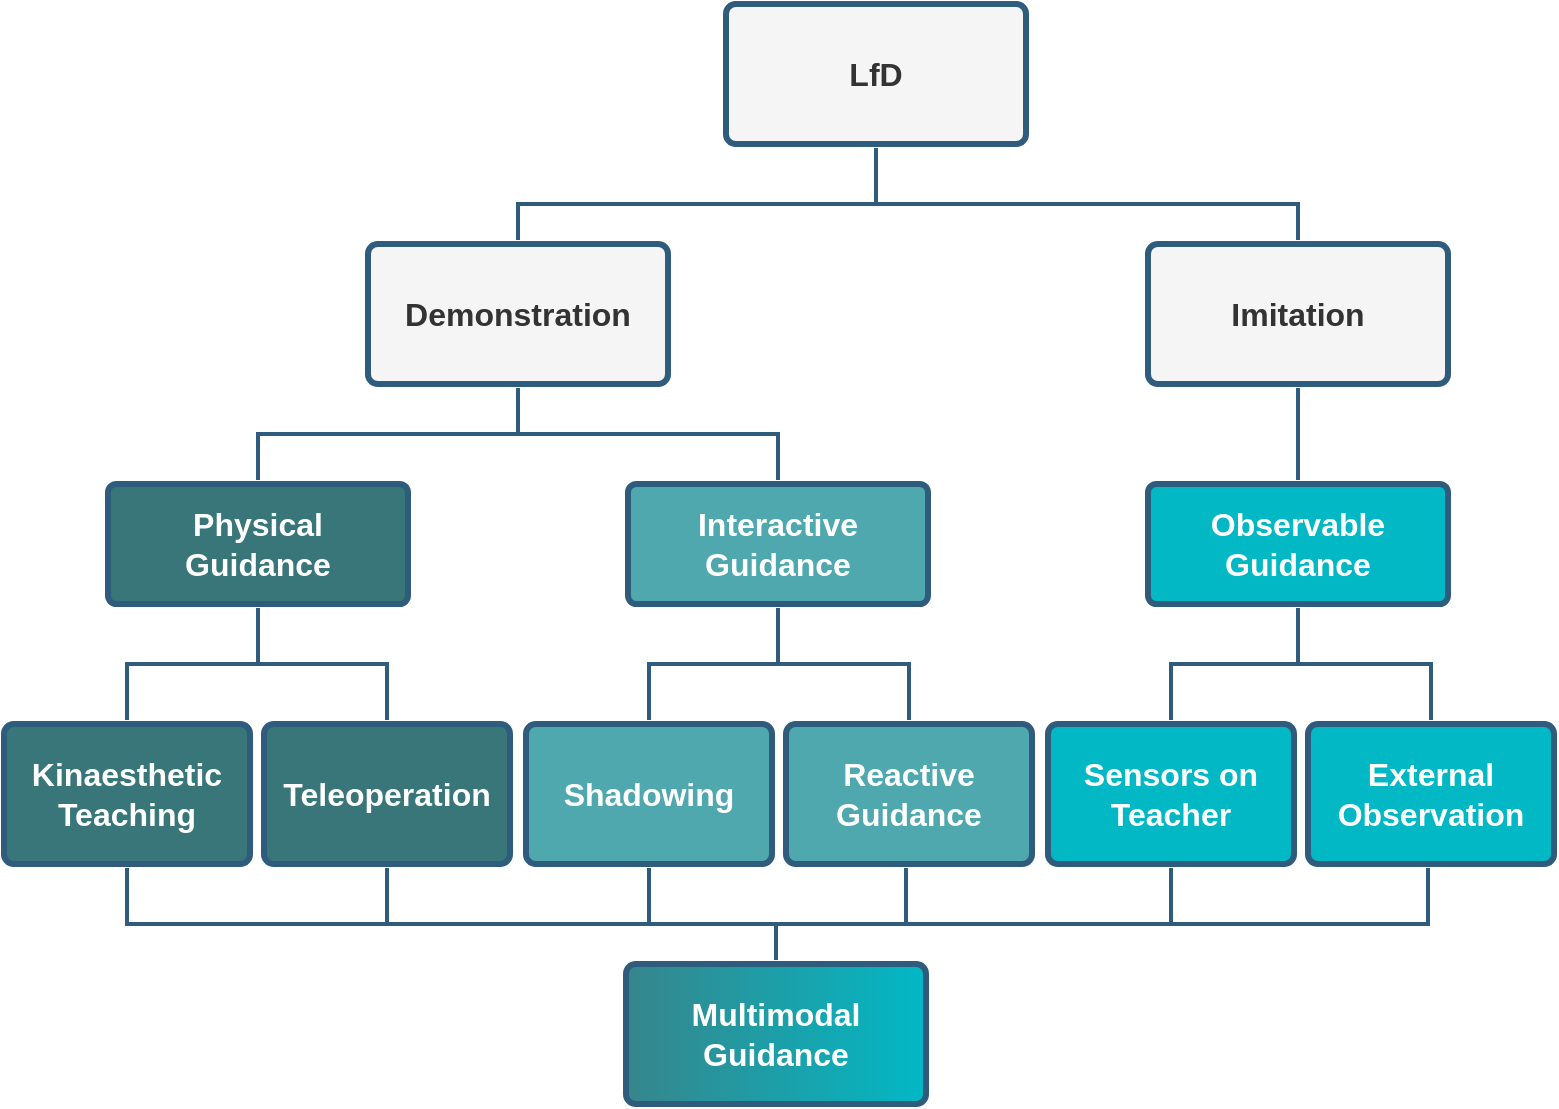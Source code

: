 <mxfile version="24.7.8">
  <diagram name="Page-1" id="BpwvvXQn9gHgeRk81jeg">
    <mxGraphModel dx="1396" dy="837" grid="1" gridSize="10" guides="1" tooltips="1" connect="1" arrows="1" fold="1" page="1" pageScale="1" pageWidth="850" pageHeight="1100" math="0" shadow="0">
      <root>
        <mxCell id="0" />
        <mxCell id="1" parent="0" />
        <mxCell id="XUuNLRijIzth6bQkqSbm-8" style="edgeStyle=orthogonalEdgeStyle;rounded=0;orthogonalLoop=1;jettySize=auto;html=1;strokeWidth=2;endArrow=none;endFill=0;strokeColor=#2F5B7C;" edge="1" parent="1" source="VqTr5f3A0QkeIwNUtBcn-17" target="VqTr5f3A0QkeIwNUtBcn-21">
          <mxGeometry relative="1" as="geometry" />
        </mxCell>
        <mxCell id="XUuNLRijIzth6bQkqSbm-9" style="edgeStyle=orthogonalEdgeStyle;rounded=0;orthogonalLoop=1;jettySize=auto;html=1;strokeWidth=2;endArrow=none;endFill=0;strokeColor=#2F5B7C;" edge="1" parent="1" source="VqTr5f3A0QkeIwNUtBcn-17" target="VqTr5f3A0QkeIwNUtBcn-28">
          <mxGeometry relative="1" as="geometry" />
        </mxCell>
        <mxCell id="VqTr5f3A0QkeIwNUtBcn-17" value="Demonstration" style="rounded=1;whiteSpace=wrap;html=1;shadow=0;labelBackgroundColor=none;strokeColor=#2f5b7c;strokeWidth=3;fillColor=#f5f5f5;fontFamily=Helvetica;fontSize=16;fontColor=#333333;align=center;fontStyle=1;spacing=5;arcSize=7;perimeterSpacing=2;" parent="1" vertex="1">
          <mxGeometry x="750" y="690" width="150" height="70" as="geometry" />
        </mxCell>
        <mxCell id="XUuNLRijIzth6bQkqSbm-2" style="edgeStyle=orthogonalEdgeStyle;rounded=0;orthogonalLoop=1;jettySize=auto;html=1;strokeWidth=2;endArrow=none;endFill=0;strokeColor=#2F5B7C;" edge="1" parent="1" source="VqTr5f3A0QkeIwNUtBcn-21" target="VqTr5f3A0QkeIwNUtBcn-30">
          <mxGeometry relative="1" as="geometry" />
        </mxCell>
        <mxCell id="XUuNLRijIzth6bQkqSbm-3" style="edgeStyle=orthogonalEdgeStyle;rounded=0;orthogonalLoop=1;jettySize=auto;html=1;strokeWidth=2;endArrow=none;endFill=0;strokeColor=#2F5B7C;" edge="1" parent="1" source="VqTr5f3A0QkeIwNUtBcn-21" target="VqTr5f3A0QkeIwNUtBcn-32">
          <mxGeometry relative="1" as="geometry" />
        </mxCell>
        <mxCell id="VqTr5f3A0QkeIwNUtBcn-21" value="Physical&lt;div&gt;Guidance&lt;/div&gt;" style="rounded=1;html=1;shadow=0;labelBackgroundColor=none;strokeColor=#2F5B7C;strokeWidth=3;fillColor=#38767a;fontFamily=Helvetica;fontSize=16;fontColor=#FFFFFF;align=center;spacing=5;fontStyle=1;arcSize=7;perimeterSpacing=2;labelBorderColor=none;textShadow=0;whiteSpace=wrap;horizontal=1;" parent="1" vertex="1">
          <mxGeometry x="620" y="810" width="150" height="60" as="geometry" />
        </mxCell>
        <mxCell id="VqTr5f3A0QkeIwNUtBcn-26" style="edgeStyle=orthogonalEdgeStyle;rounded=0;orthogonalLoop=1;jettySize=auto;html=1;endArrow=none;endFill=0;strokeWidth=2;strokeColor=#2F5B7C;" parent="1" source="VqTr5f3A0QkeIwNUtBcn-28" target="VqTr5f3A0QkeIwNUtBcn-42" edge="1">
          <mxGeometry relative="1" as="geometry" />
        </mxCell>
        <mxCell id="VqTr5f3A0QkeIwNUtBcn-27" style="edgeStyle=orthogonalEdgeStyle;rounded=0;orthogonalLoop=1;jettySize=auto;html=1;endArrow=none;endFill=0;strokeWidth=2;strokeColor=#2F5B7C;" parent="1" source="VqTr5f3A0QkeIwNUtBcn-28" target="VqTr5f3A0QkeIwNUtBcn-44" edge="1">
          <mxGeometry relative="1" as="geometry" />
        </mxCell>
        <mxCell id="VqTr5f3A0QkeIwNUtBcn-28" value="Interactive&lt;br&gt;Guidance" style="rounded=1;whiteSpace=wrap;html=1;shadow=0;labelBackgroundColor=none;strokeColor=#2f5b7c;strokeWidth=3;fillColor=#50a8af;fontFamily=Helvetica;fontSize=16;fontColor=#FFFFFF;align=center;spacing=5;fontStyle=1;arcSize=7;perimeterSpacing=2;" parent="1" vertex="1">
          <mxGeometry x="880" y="810" width="150" height="60" as="geometry" />
        </mxCell>
        <mxCell id="XUuNLRijIzth6bQkqSbm-11" style="edgeStyle=orthogonalEdgeStyle;rounded=0;orthogonalLoop=1;jettySize=auto;html=1;strokeWidth=2;endArrow=none;endFill=0;strokeColor=#2F5B7C;" edge="1" parent="1" source="VqTr5f3A0QkeIwNUtBcn-30" target="VqTr5f3A0QkeIwNUtBcn-45">
          <mxGeometry relative="1" as="geometry">
            <Array as="points">
              <mxPoint x="630" y="1030" />
              <mxPoint x="954" y="1030" />
            </Array>
          </mxGeometry>
        </mxCell>
        <mxCell id="VqTr5f3A0QkeIwNUtBcn-30" value="Kinaesthetic&lt;div&gt;Teaching&lt;/div&gt;" style="rounded=1;whiteSpace=wrap;html=1;shadow=0;labelBackgroundColor=none;strokeColor=#2f5b7c;strokeWidth=3;fillColor=#38767a;fontFamily=Helvetica;fontSize=16;fontColor=#FFFFFF;align=center;spacing=5;fontStyle=1;arcSize=7;perimeterSpacing=2;" parent="1" vertex="1">
          <mxGeometry x="568" y="930" width="123" height="70" as="geometry" />
        </mxCell>
        <mxCell id="XUuNLRijIzth6bQkqSbm-10" style="edgeStyle=orthogonalEdgeStyle;rounded=0;orthogonalLoop=1;jettySize=auto;html=1;strokeWidth=2;endArrow=none;endFill=0;strokeColor=#2F5B7C;" edge="1" parent="1" source="VqTr5f3A0QkeIwNUtBcn-32" target="VqTr5f3A0QkeIwNUtBcn-45">
          <mxGeometry relative="1" as="geometry">
            <Array as="points">
              <mxPoint x="760" y="1030" />
              <mxPoint x="954" y="1030" />
            </Array>
          </mxGeometry>
        </mxCell>
        <mxCell id="VqTr5f3A0QkeIwNUtBcn-32" value="Teleoperation" style="rounded=1;whiteSpace=wrap;html=1;shadow=0;labelBackgroundColor=none;strokeColor=#2f5b7c;strokeWidth=3;fillColor=#38767a;fontFamily=Helvetica;fontSize=16;fontColor=#FFFFFF;align=center;spacing=5;fontStyle=1;arcSize=7;perimeterSpacing=2;" parent="1" vertex="1">
          <mxGeometry x="698" y="930" width="123" height="70" as="geometry" />
        </mxCell>
        <mxCell id="VqTr5f3A0QkeIwNUtBcn-87" style="edgeStyle=orthogonalEdgeStyle;rounded=0;orthogonalLoop=1;jettySize=auto;html=1;entryX=0.5;entryY=0;entryDx=0;entryDy=0;strokeWidth=2;endArrow=none;endFill=0;strokeColor=#2F5B7C;" parent="1" source="VqTr5f3A0QkeIwNUtBcn-42" target="VqTr5f3A0QkeIwNUtBcn-45" edge="1">
          <mxGeometry relative="1" as="geometry">
            <Array as="points">
              <mxPoint x="891" y="1030" />
              <mxPoint x="954" y="1030" />
            </Array>
          </mxGeometry>
        </mxCell>
        <mxCell id="VqTr5f3A0QkeIwNUtBcn-42" value="Shadowing" style="rounded=1;whiteSpace=wrap;html=1;shadow=0;labelBackgroundColor=none;strokeColor=#2f5b7c;strokeWidth=3;fillColor=#50a8af;fontFamily=Helvetica;fontSize=16;fontColor=#FFFFFF;align=center;spacing=5;fontStyle=1;arcSize=7;perimeterSpacing=2;" parent="1" vertex="1">
          <mxGeometry x="829" y="930" width="123" height="70" as="geometry" />
        </mxCell>
        <mxCell id="VqTr5f3A0QkeIwNUtBcn-88" style="edgeStyle=orthogonalEdgeStyle;rounded=0;orthogonalLoop=1;jettySize=auto;html=1;entryX=0.5;entryY=0;entryDx=0;entryDy=0;strokeWidth=2;endArrow=none;endFill=0;strokeColor=#2F5B7C;" parent="1" source="VqTr5f3A0QkeIwNUtBcn-44" target="VqTr5f3A0QkeIwNUtBcn-45" edge="1">
          <mxGeometry relative="1" as="geometry">
            <Array as="points">
              <mxPoint x="1019" y="1030" />
              <mxPoint x="954" y="1030" />
            </Array>
          </mxGeometry>
        </mxCell>
        <mxCell id="VqTr5f3A0QkeIwNUtBcn-44" value="Reactive&lt;div&gt;Guidance&lt;/div&gt;" style="rounded=1;whiteSpace=wrap;html=1;shadow=0;labelBackgroundColor=none;strokeColor=#2f5b7c;strokeWidth=3;fillColor=#50a8af;fontFamily=Helvetica;fontSize=16;fontColor=#FFFFFF;align=center;spacing=5;fontStyle=1;arcSize=7;perimeterSpacing=2;" parent="1" vertex="1">
          <mxGeometry x="959" y="930" width="123" height="70" as="geometry" />
        </mxCell>
        <mxCell id="VqTr5f3A0QkeIwNUtBcn-45" value="Multimodal Guidance" style="rounded=1;whiteSpace=wrap;html=1;shadow=0;labelBackgroundColor=none;strokeColor=#2f5b7c;strokeWidth=3;fillColor=#02B8C5;fontFamily=Helvetica;fontSize=16;fontColor=#FFFFFF;align=center;fontStyle=1;spacing=5;arcSize=7;perimeterSpacing=2;gradientColor=#37858B;gradientDirection=west;" parent="1" vertex="1">
          <mxGeometry x="879" y="1050" width="150" height="70" as="geometry" />
        </mxCell>
        <mxCell id="VqTr5f3A0QkeIwNUtBcn-86" style="edgeStyle=orthogonalEdgeStyle;rounded=0;orthogonalLoop=1;jettySize=auto;html=1;strokeColor=#2F5B7C;endArrow=none;endFill=0;strokeWidth=2;" parent="1" source="VqTr5f3A0QkeIwNUtBcn-46" target="VqTr5f3A0QkeIwNUtBcn-57" edge="1">
          <mxGeometry relative="1" as="geometry">
            <Array as="points">
              <mxPoint x="1004" y="670" />
              <mxPoint x="1215" y="670" />
            </Array>
          </mxGeometry>
        </mxCell>
        <mxCell id="XUuNLRijIzth6bQkqSbm-7" style="edgeStyle=orthogonalEdgeStyle;rounded=0;orthogonalLoop=1;jettySize=auto;html=1;strokeWidth=2;endArrow=none;endFill=0;strokeColor=#2F5B7C;" edge="1" parent="1" source="VqTr5f3A0QkeIwNUtBcn-46" target="VqTr5f3A0QkeIwNUtBcn-17">
          <mxGeometry relative="1" as="geometry">
            <Array as="points">
              <mxPoint x="1004" y="670" />
              <mxPoint x="825" y="670" />
            </Array>
          </mxGeometry>
        </mxCell>
        <mxCell id="VqTr5f3A0QkeIwNUtBcn-46" value="LfD" style="rounded=1;whiteSpace=wrap;html=1;shadow=0;labelBackgroundColor=none;strokeColor=#2f5b7c;strokeWidth=3;fillColor=#f5f5f5;fontFamily=Helvetica;fontSize=16;fontColor=#333333;align=center;fontStyle=1;spacing=5;arcSize=7;perimeterSpacing=2;" parent="1" vertex="1">
          <mxGeometry x="929" y="570" width="150" height="70" as="geometry" />
        </mxCell>
        <mxCell id="VqTr5f3A0QkeIwNUtBcn-52" style="edgeStyle=orthogonalEdgeStyle;rounded=0;orthogonalLoop=1;jettySize=auto;html=1;endArrow=none;endFill=0;strokeWidth=2;strokeColor=#2F5B7C;" parent="1" source="VqTr5f3A0QkeIwNUtBcn-54" target="VqTr5f3A0QkeIwNUtBcn-55" edge="1">
          <mxGeometry relative="1" as="geometry" />
        </mxCell>
        <mxCell id="VqTr5f3A0QkeIwNUtBcn-53" style="edgeStyle=orthogonalEdgeStyle;rounded=0;orthogonalLoop=1;jettySize=auto;html=1;endArrow=none;endFill=0;strokeWidth=2;strokeColor=#2F5B7C;" parent="1" source="VqTr5f3A0QkeIwNUtBcn-54" target="VqTr5f3A0QkeIwNUtBcn-56" edge="1">
          <mxGeometry relative="1" as="geometry" />
        </mxCell>
        <mxCell id="VqTr5f3A0QkeIwNUtBcn-54" value="Observable&lt;div&gt;Guidance&lt;/div&gt;" style="rounded=1;whiteSpace=wrap;html=1;shadow=0;labelBackgroundColor=none;strokeColor=#2f5b7c;strokeWidth=3;fillColor=#02B8C5;fontFamily=Helvetica;fontSize=16;fontColor=#FFFFFF;align=center;spacing=5;fontStyle=1;arcSize=7;perimeterSpacing=2;" parent="1" vertex="1">
          <mxGeometry x="1140" y="810" width="150" height="60" as="geometry" />
        </mxCell>
        <mxCell id="VqTr5f3A0QkeIwNUtBcn-89" style="edgeStyle=orthogonalEdgeStyle;rounded=0;orthogonalLoop=1;jettySize=auto;html=1;entryX=0.5;entryY=0;entryDx=0;entryDy=0;strokeWidth=2;endArrow=none;endFill=0;strokeColor=#2F5B7C;" parent="1" source="VqTr5f3A0QkeIwNUtBcn-55" target="VqTr5f3A0QkeIwNUtBcn-45" edge="1">
          <mxGeometry relative="1" as="geometry">
            <Array as="points">
              <mxPoint x="1151" y="1030" />
              <mxPoint x="954" y="1030" />
            </Array>
          </mxGeometry>
        </mxCell>
        <mxCell id="VqTr5f3A0QkeIwNUtBcn-55" value="Sensors on&lt;div&gt;Teacher&lt;/div&gt;" style="rounded=1;whiteSpace=wrap;html=1;shadow=0;labelBackgroundColor=none;strokeColor=#2f5b7c;strokeWidth=3;fillColor=#02B8C5;fontFamily=Helvetica;fontSize=16;fontColor=#FFFFFF;align=center;spacing=5;fontStyle=1;arcSize=7;perimeterSpacing=2;" parent="1" vertex="1">
          <mxGeometry x="1090" y="930" width="123" height="70" as="geometry" />
        </mxCell>
        <mxCell id="VqTr5f3A0QkeIwNUtBcn-90" style="edgeStyle=orthogonalEdgeStyle;rounded=0;orthogonalLoop=1;jettySize=auto;html=1;strokeWidth=2;endArrow=none;endFill=0;strokeColor=#2F5B7C;" parent="1" source="VqTr5f3A0QkeIwNUtBcn-56" target="VqTr5f3A0QkeIwNUtBcn-45" edge="1">
          <mxGeometry relative="1" as="geometry">
            <Array as="points">
              <mxPoint x="1280" y="1030" />
              <mxPoint x="954" y="1030" />
            </Array>
          </mxGeometry>
        </mxCell>
        <mxCell id="VqTr5f3A0QkeIwNUtBcn-56" value="External&lt;div&gt;Observation&lt;/div&gt;" style="rounded=1;whiteSpace=wrap;html=1;shadow=0;labelBackgroundColor=none;strokeColor=#2f5b7c;strokeWidth=3;fillColor=#02B8C5;fontFamily=Helvetica;fontSize=16;fontColor=#FFFFFF;align=center;spacing=5;fontStyle=1;arcSize=7;perimeterSpacing=2;" parent="1" vertex="1">
          <mxGeometry x="1220" y="930" width="123" height="70" as="geometry" />
        </mxCell>
        <mxCell id="VqTr5f3A0QkeIwNUtBcn-84" style="edgeStyle=orthogonalEdgeStyle;rounded=0;orthogonalLoop=1;jettySize=auto;html=1;entryX=0.5;entryY=0;entryDx=0;entryDy=0;strokeColor=#2F5B7C;endArrow=none;endFill=0;strokeWidth=2;" parent="1" source="VqTr5f3A0QkeIwNUtBcn-57" target="VqTr5f3A0QkeIwNUtBcn-54" edge="1">
          <mxGeometry relative="1" as="geometry" />
        </mxCell>
        <mxCell id="VqTr5f3A0QkeIwNUtBcn-57" value="Imitation" style="rounded=1;whiteSpace=wrap;html=1;shadow=0;labelBackgroundColor=none;strokeColor=#2f5b7c;strokeWidth=3;fillColor=#f5f5f5;fontFamily=Helvetica;fontSize=16;fontColor=#333333;align=center;fontStyle=1;spacing=5;arcSize=7;perimeterSpacing=2;" parent="1" vertex="1">
          <mxGeometry x="1140" y="690" width="150" height="70" as="geometry" />
        </mxCell>
      </root>
    </mxGraphModel>
  </diagram>
</mxfile>

